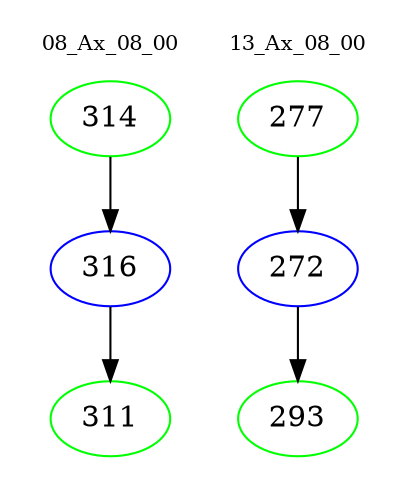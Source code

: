 digraph{
subgraph cluster_0 {
color = white
label = "08_Ax_08_00";
fontsize=10;
T0_314 [label="314", color="green"]
T0_314 -> T0_316 [color="black"]
T0_316 [label="316", color="blue"]
T0_316 -> T0_311 [color="black"]
T0_311 [label="311", color="green"]
}
subgraph cluster_1 {
color = white
label = "13_Ax_08_00";
fontsize=10;
T1_277 [label="277", color="green"]
T1_277 -> T1_272 [color="black"]
T1_272 [label="272", color="blue"]
T1_272 -> T1_293 [color="black"]
T1_293 [label="293", color="green"]
}
}
